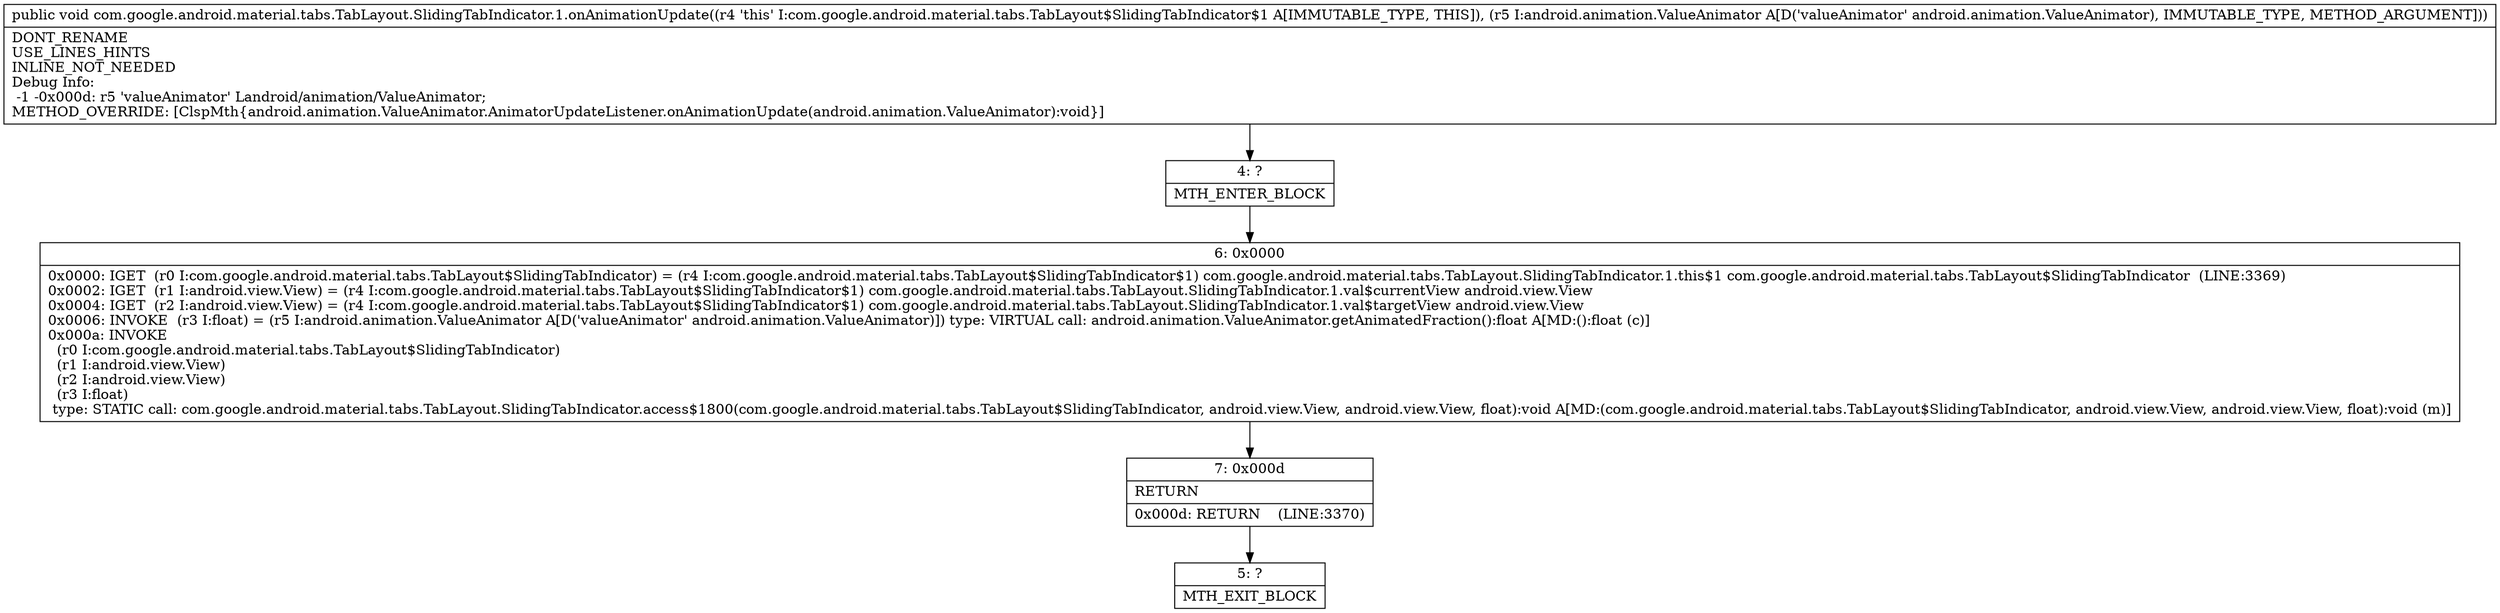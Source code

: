 digraph "CFG forcom.google.android.material.tabs.TabLayout.SlidingTabIndicator.1.onAnimationUpdate(Landroid\/animation\/ValueAnimator;)V" {
Node_4 [shape=record,label="{4\:\ ?|MTH_ENTER_BLOCK\l}"];
Node_6 [shape=record,label="{6\:\ 0x0000|0x0000: IGET  (r0 I:com.google.android.material.tabs.TabLayout$SlidingTabIndicator) = (r4 I:com.google.android.material.tabs.TabLayout$SlidingTabIndicator$1) com.google.android.material.tabs.TabLayout.SlidingTabIndicator.1.this$1 com.google.android.material.tabs.TabLayout$SlidingTabIndicator  (LINE:3369)\l0x0002: IGET  (r1 I:android.view.View) = (r4 I:com.google.android.material.tabs.TabLayout$SlidingTabIndicator$1) com.google.android.material.tabs.TabLayout.SlidingTabIndicator.1.val$currentView android.view.View \l0x0004: IGET  (r2 I:android.view.View) = (r4 I:com.google.android.material.tabs.TabLayout$SlidingTabIndicator$1) com.google.android.material.tabs.TabLayout.SlidingTabIndicator.1.val$targetView android.view.View \l0x0006: INVOKE  (r3 I:float) = (r5 I:android.animation.ValueAnimator A[D('valueAnimator' android.animation.ValueAnimator)]) type: VIRTUAL call: android.animation.ValueAnimator.getAnimatedFraction():float A[MD:():float (c)]\l0x000a: INVOKE  \l  (r0 I:com.google.android.material.tabs.TabLayout$SlidingTabIndicator)\l  (r1 I:android.view.View)\l  (r2 I:android.view.View)\l  (r3 I:float)\l type: STATIC call: com.google.android.material.tabs.TabLayout.SlidingTabIndicator.access$1800(com.google.android.material.tabs.TabLayout$SlidingTabIndicator, android.view.View, android.view.View, float):void A[MD:(com.google.android.material.tabs.TabLayout$SlidingTabIndicator, android.view.View, android.view.View, float):void (m)]\l}"];
Node_7 [shape=record,label="{7\:\ 0x000d|RETURN\l|0x000d: RETURN    (LINE:3370)\l}"];
Node_5 [shape=record,label="{5\:\ ?|MTH_EXIT_BLOCK\l}"];
MethodNode[shape=record,label="{public void com.google.android.material.tabs.TabLayout.SlidingTabIndicator.1.onAnimationUpdate((r4 'this' I:com.google.android.material.tabs.TabLayout$SlidingTabIndicator$1 A[IMMUTABLE_TYPE, THIS]), (r5 I:android.animation.ValueAnimator A[D('valueAnimator' android.animation.ValueAnimator), IMMUTABLE_TYPE, METHOD_ARGUMENT]))  | DONT_RENAME\lUSE_LINES_HINTS\lINLINE_NOT_NEEDED\lDebug Info:\l  \-1 \-0x000d: r5 'valueAnimator' Landroid\/animation\/ValueAnimator;\lMETHOD_OVERRIDE: [ClspMth\{android.animation.ValueAnimator.AnimatorUpdateListener.onAnimationUpdate(android.animation.ValueAnimator):void\}]\l}"];
MethodNode -> Node_4;Node_4 -> Node_6;
Node_6 -> Node_7;
Node_7 -> Node_5;
}

